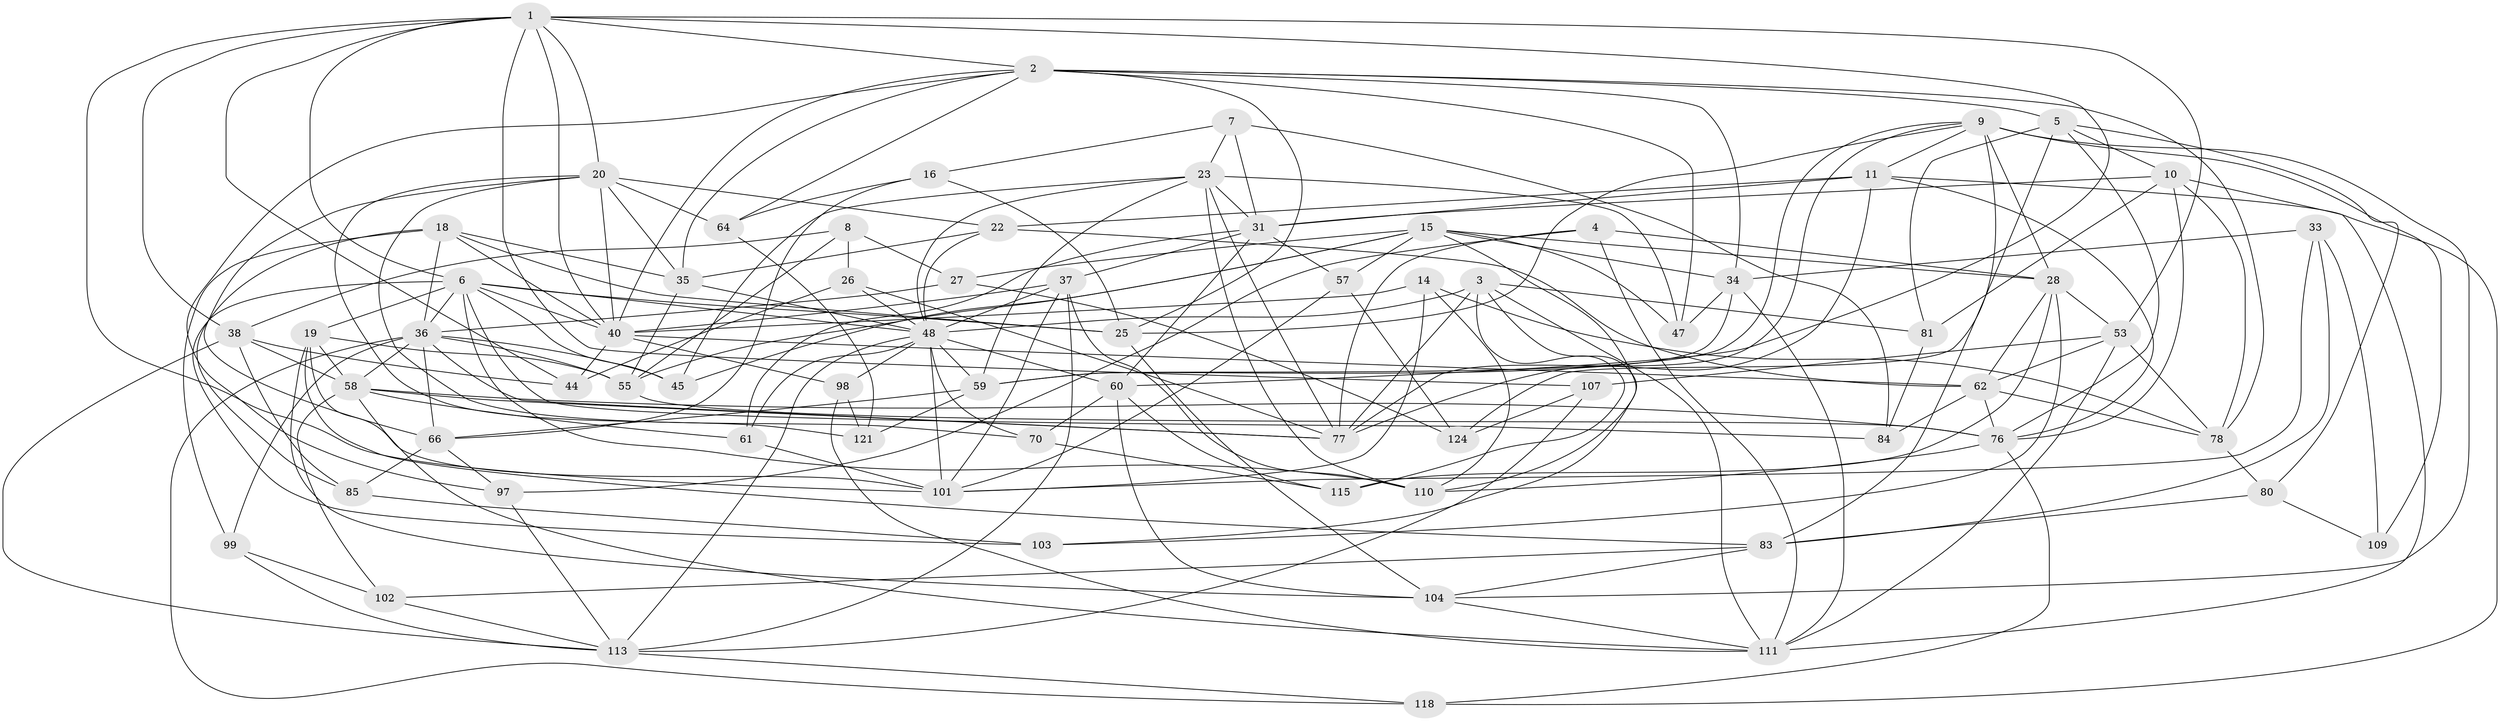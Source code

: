 // original degree distribution, {4: 1.0}
// Generated by graph-tools (version 1.1) at 2025/54/03/05/25 16:54:48]
// undirected, 70 vertices, 205 edges
graph export_dot {
graph [start="1"]
  node [color=gray90,style=filled];
  1 [super="+108+24"];
  2 [super="+88+138+12"];
  3 [super="+13"];
  4;
  5 [super="+43"];
  6 [super="+95+30"];
  7;
  8;
  9 [super="+125+17"];
  10 [super="+21"];
  11 [super="+93"];
  14;
  15 [super="+91+136"];
  16;
  18 [super="+90"];
  19 [super="+29+87"];
  20 [super="+122+49"];
  22 [super="+89"];
  23 [super="+127+117"];
  25 [super="+42"];
  26;
  27;
  28 [super="+68+32"];
  31 [super="+39"];
  33;
  34 [super="+51"];
  35 [super="+130"];
  36 [super="+86+46+116"];
  37 [super="+67"];
  38 [super="+132"];
  40 [super="+41+65"];
  44;
  45;
  47;
  48 [super="+50+69+112"];
  53 [super="+56+92"];
  55 [super="+96"];
  57;
  58 [super="+74"];
  59 [super="+100"];
  60 [super="+94"];
  61;
  62 [super="+82+63"];
  64;
  66 [super="+71"];
  70;
  76 [super="+114"];
  77 [super="+119+129"];
  78 [super="+140"];
  80;
  81;
  83 [super="+139"];
  84;
  85;
  97;
  98;
  99;
  101 [super="+105"];
  102;
  103;
  104 [super="+106"];
  107;
  109;
  110 [super="+134"];
  111 [super="+126+120"];
  113 [super="+133+135"];
  115;
  118;
  121;
  124;
  1 -- 107;
  1 -- 20;
  1 -- 44;
  1 -- 53;
  1 -- 2;
  1 -- 38;
  1 -- 40;
  1 -- 60;
  1 -- 6;
  1 -- 101;
  2 -- 5;
  2 -- 78;
  2 -- 47;
  2 -- 64;
  2 -- 35;
  2 -- 34;
  2 -- 40;
  2 -- 97;
  2 -- 25;
  3 -- 111;
  3 -- 115;
  3 -- 103;
  3 -- 81;
  3 -- 48;
  3 -- 77;
  4 -- 97;
  4 -- 77;
  4 -- 28;
  4 -- 111;
  5 -- 80;
  5 -- 83;
  5 -- 81;
  5 -- 10;
  5 -- 76;
  6 -- 84;
  6 -- 103;
  6 -- 40;
  6 -- 25;
  6 -- 19;
  6 -- 45;
  6 -- 110;
  6 -- 48;
  6 -- 36;
  7 -- 84;
  7 -- 16;
  7 -- 23;
  7 -- 31;
  8 -- 26;
  8 -- 27;
  8 -- 55;
  8 -- 38;
  9 -- 59;
  9 -- 104;
  9 -- 124;
  9 -- 77;
  9 -- 11;
  9 -- 109 [weight=2];
  9 -- 25;
  9 -- 28 [weight=2];
  10 -- 81;
  10 -- 78;
  10 -- 111;
  10 -- 31;
  10 -- 76;
  11 -- 22;
  11 -- 118;
  11 -- 31;
  11 -- 76;
  11 -- 77;
  14 -- 40;
  14 -- 78;
  14 -- 110;
  14 -- 101;
  15 -- 110;
  15 -- 45;
  15 -- 34;
  15 -- 27;
  15 -- 55;
  15 -- 57;
  15 -- 28;
  15 -- 47;
  16 -- 66;
  16 -- 64;
  16 -- 25;
  18 -- 99;
  18 -- 25;
  18 -- 40;
  18 -- 35;
  18 -- 85;
  18 -- 36;
  19 -- 104;
  19 -- 83;
  19 -- 55;
  19 -- 101;
  19 -- 58;
  20 -- 66;
  20 -- 64;
  20 -- 70;
  20 -- 22;
  20 -- 40;
  20 -- 121;
  20 -- 35;
  22 -- 35;
  22 -- 48;
  22 -- 62 [weight=2];
  23 -- 47;
  23 -- 45;
  23 -- 48;
  23 -- 110;
  23 -- 59;
  23 -- 31;
  23 -- 77;
  25 -- 104;
  26 -- 44;
  26 -- 48;
  26 -- 77;
  27 -- 124;
  27 -- 36;
  28 -- 53;
  28 -- 103;
  28 -- 62;
  28 -- 115;
  31 -- 61;
  31 -- 37;
  31 -- 60;
  31 -- 57;
  33 -- 109;
  33 -- 101;
  33 -- 34;
  33 -- 83;
  34 -- 111;
  34 -- 47;
  34 -- 59;
  35 -- 55;
  35 -- 48;
  36 -- 118;
  36 -- 45;
  36 -- 55;
  36 -- 77;
  36 -- 66;
  36 -- 99;
  36 -- 58;
  37 -- 101;
  37 -- 113;
  37 -- 40;
  37 -- 110;
  37 -- 48;
  38 -- 58;
  38 -- 44;
  38 -- 113;
  38 -- 85;
  40 -- 44;
  40 -- 98;
  40 -- 62;
  48 -- 60;
  48 -- 61;
  48 -- 70;
  48 -- 113;
  48 -- 98;
  48 -- 101;
  48 -- 59;
  53 -- 78;
  53 -- 62;
  53 -- 107;
  53 -- 111;
  55 -- 76;
  57 -- 124;
  57 -- 101;
  58 -- 76;
  58 -- 77;
  58 -- 102;
  58 -- 61;
  58 -- 111;
  59 -- 66;
  59 -- 121;
  60 -- 70;
  60 -- 115;
  60 -- 104;
  61 -- 101;
  62 -- 76;
  62 -- 78;
  62 -- 84;
  64 -- 121;
  66 -- 97;
  66 -- 85;
  70 -- 115;
  76 -- 110;
  76 -- 118;
  78 -- 80;
  80 -- 109;
  80 -- 83;
  81 -- 84;
  83 -- 102;
  83 -- 104;
  85 -- 103;
  97 -- 113;
  98 -- 121;
  98 -- 111;
  99 -- 102;
  99 -- 113;
  102 -- 113;
  104 -- 111;
  107 -- 124;
  107 -- 113;
  113 -- 118;
}
